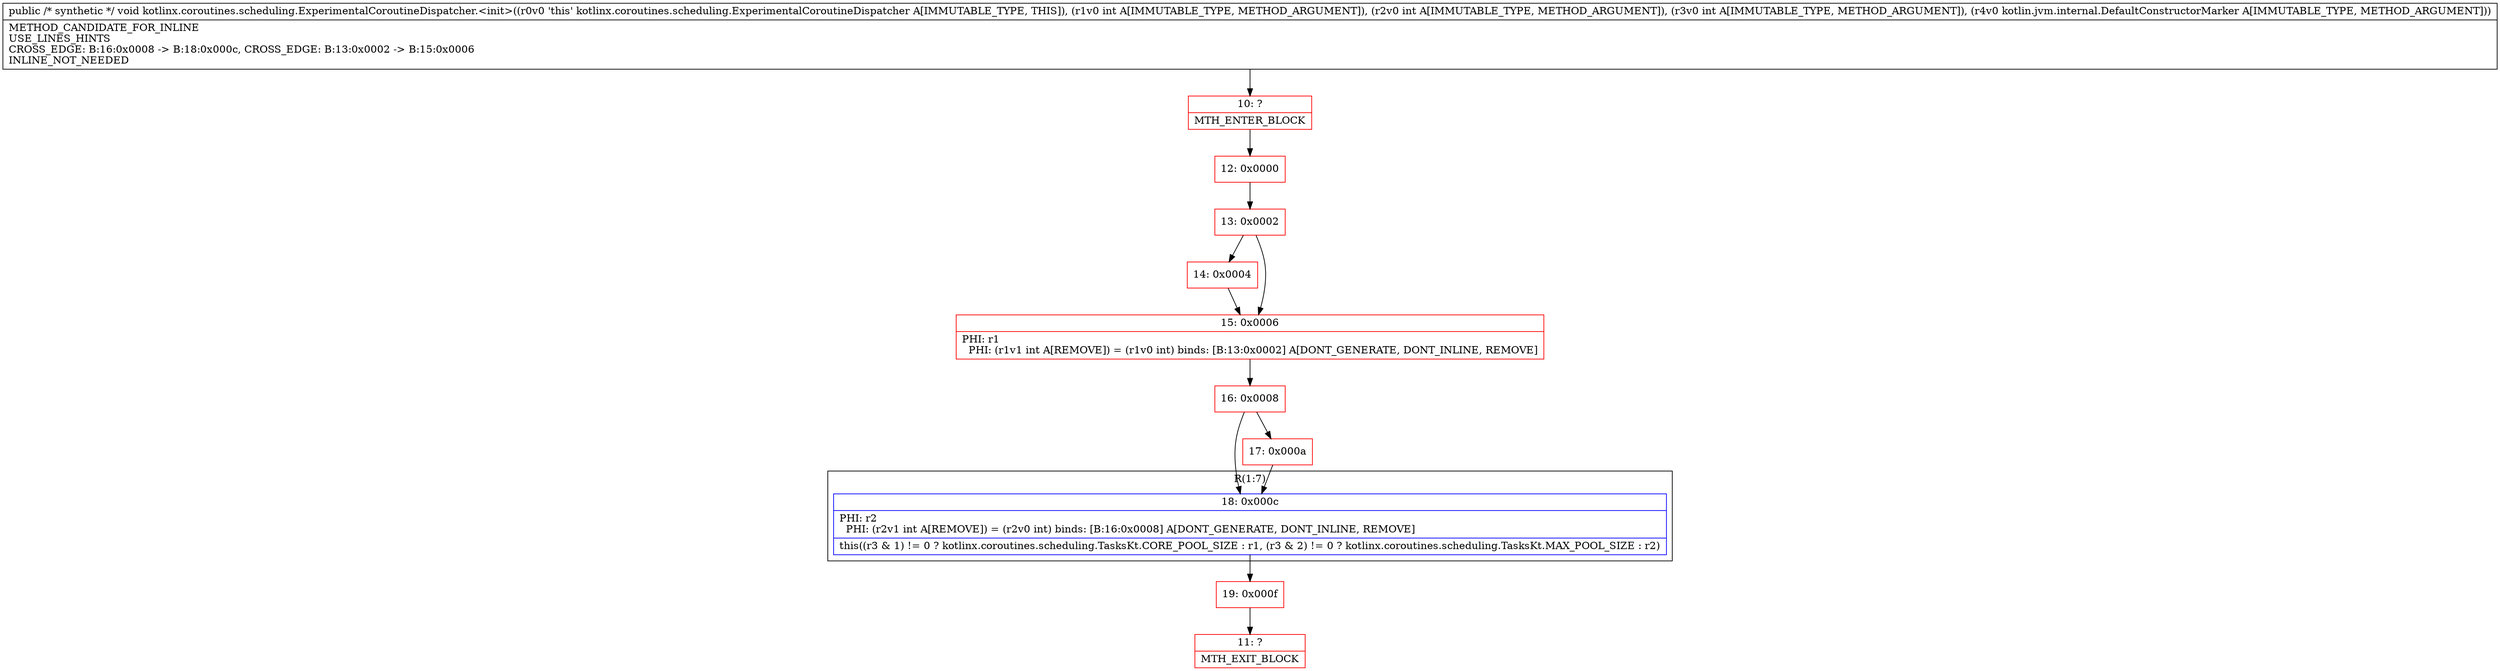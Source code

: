 digraph "CFG forkotlinx.coroutines.scheduling.ExperimentalCoroutineDispatcher.\<init\>(IIILkotlin\/jvm\/internal\/DefaultConstructorMarker;)V" {
subgraph cluster_Region_1431614339 {
label = "R(1:7)";
node [shape=record,color=blue];
Node_18 [shape=record,label="{18\:\ 0x000c|PHI: r2 \l  PHI: (r2v1 int A[REMOVE]) = (r2v0 int) binds: [B:16:0x0008] A[DONT_GENERATE, DONT_INLINE, REMOVE]\l|this((r3 & 1) != 0 ? kotlinx.coroutines.scheduling.TasksKt.CORE_POOL_SIZE : r1, (r3 & 2) != 0 ? kotlinx.coroutines.scheduling.TasksKt.MAX_POOL_SIZE : r2)\l}"];
}
Node_10 [shape=record,color=red,label="{10\:\ ?|MTH_ENTER_BLOCK\l}"];
Node_12 [shape=record,color=red,label="{12\:\ 0x0000}"];
Node_13 [shape=record,color=red,label="{13\:\ 0x0002}"];
Node_14 [shape=record,color=red,label="{14\:\ 0x0004}"];
Node_15 [shape=record,color=red,label="{15\:\ 0x0006|PHI: r1 \l  PHI: (r1v1 int A[REMOVE]) = (r1v0 int) binds: [B:13:0x0002] A[DONT_GENERATE, DONT_INLINE, REMOVE]\l}"];
Node_16 [shape=record,color=red,label="{16\:\ 0x0008}"];
Node_17 [shape=record,color=red,label="{17\:\ 0x000a}"];
Node_19 [shape=record,color=red,label="{19\:\ 0x000f}"];
Node_11 [shape=record,color=red,label="{11\:\ ?|MTH_EXIT_BLOCK\l}"];
MethodNode[shape=record,label="{public \/* synthetic *\/ void kotlinx.coroutines.scheduling.ExperimentalCoroutineDispatcher.\<init\>((r0v0 'this' kotlinx.coroutines.scheduling.ExperimentalCoroutineDispatcher A[IMMUTABLE_TYPE, THIS]), (r1v0 int A[IMMUTABLE_TYPE, METHOD_ARGUMENT]), (r2v0 int A[IMMUTABLE_TYPE, METHOD_ARGUMENT]), (r3v0 int A[IMMUTABLE_TYPE, METHOD_ARGUMENT]), (r4v0 kotlin.jvm.internal.DefaultConstructorMarker A[IMMUTABLE_TYPE, METHOD_ARGUMENT]))  | METHOD_CANDIDATE_FOR_INLINE\lUSE_LINES_HINTS\lCROSS_EDGE: B:16:0x0008 \-\> B:18:0x000c, CROSS_EDGE: B:13:0x0002 \-\> B:15:0x0006\lINLINE_NOT_NEEDED\l}"];
MethodNode -> Node_10;Node_18 -> Node_19;
Node_10 -> Node_12;
Node_12 -> Node_13;
Node_13 -> Node_14;
Node_13 -> Node_15;
Node_14 -> Node_15;
Node_15 -> Node_16;
Node_16 -> Node_17;
Node_16 -> Node_18;
Node_17 -> Node_18;
Node_19 -> Node_11;
}

